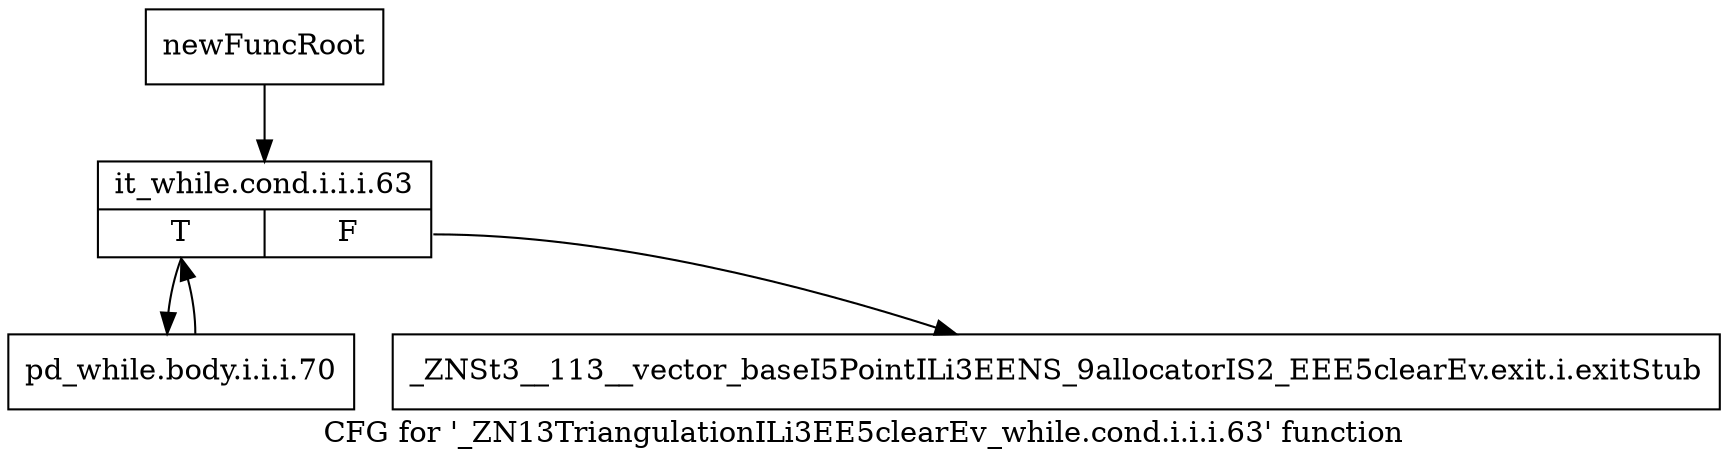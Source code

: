 digraph "CFG for '_ZN13TriangulationILi3EE5clearEv_while.cond.i.i.i.63' function" {
	label="CFG for '_ZN13TriangulationILi3EE5clearEv_while.cond.i.i.i.63' function";

	Node0x97c7b00 [shape=record,label="{newFuncRoot}"];
	Node0x97c7b00 -> Node0x97c7ba0;
	Node0x97c7b50 [shape=record,label="{_ZNSt3__113__vector_baseI5PointILi3EENS_9allocatorIS2_EEE5clearEv.exit.i.exitStub}"];
	Node0x97c7ba0 [shape=record,label="{it_while.cond.i.i.i.63|{<s0>T|<s1>F}}"];
	Node0x97c7ba0:s0 -> Node0x97c7bf0;
	Node0x97c7ba0:s1 -> Node0x97c7b50;
	Node0x97c7bf0 [shape=record,label="{pd_while.body.i.i.i.70}"];
	Node0x97c7bf0 -> Node0x97c7ba0;
}
